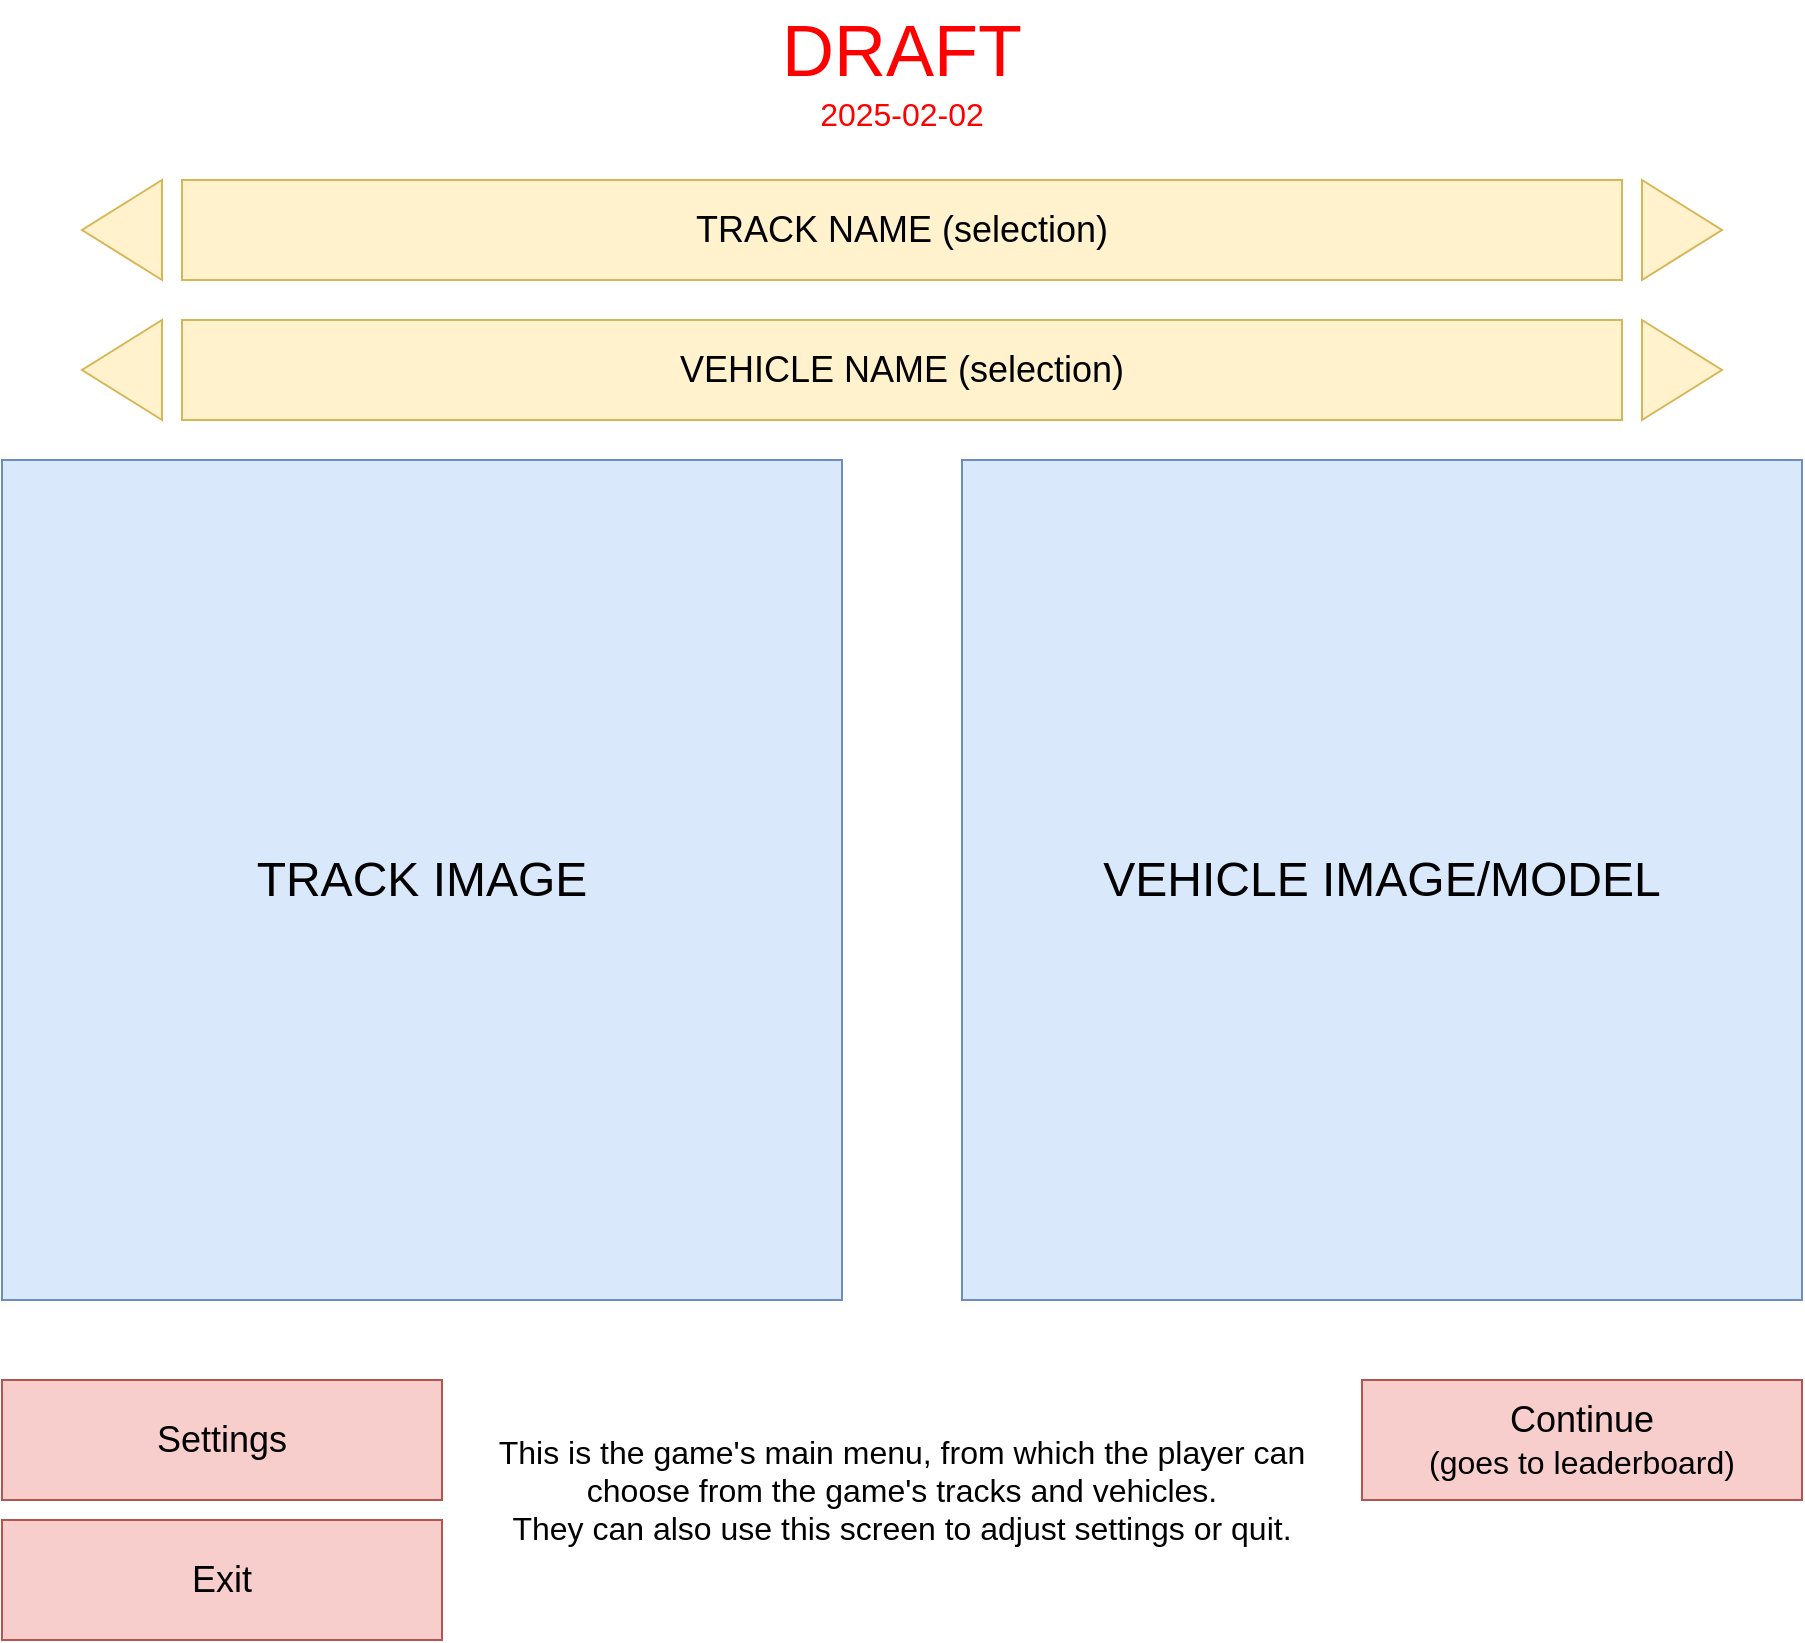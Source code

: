 <mxfile version="26.0.10">
  <diagram name="Page-1" id="ixhQH_wI5r04TIeVA5CD">
    <mxGraphModel dx="1434" dy="912" grid="1" gridSize="10" guides="1" tooltips="1" connect="1" arrows="1" fold="1" page="1" pageScale="1" pageWidth="1100" pageHeight="850" math="0" shadow="0">
      <root>
        <mxCell id="0" />
        <mxCell id="1" parent="0" />
        <mxCell id="5LqRZ1k8pEp_tbQ5V-Lb-3" value="&lt;font style=&quot;font-size: 24px;&quot;&gt;TRACK IMAGE&lt;/font&gt;" style="whiteSpace=wrap;html=1;aspect=fixed;fillColor=#dae8fc;strokeColor=#6c8ebf;" vertex="1" parent="1">
          <mxGeometry x="100" y="240" width="420" height="420" as="geometry" />
        </mxCell>
        <mxCell id="5LqRZ1k8pEp_tbQ5V-Lb-4" value="&lt;font style=&quot;font-size: 24px;&quot;&gt;VEHICLE IMAGE/MODEL&lt;br&gt;&lt;/font&gt;" style="whiteSpace=wrap;html=1;aspect=fixed;fillColor=#dae8fc;strokeColor=#6c8ebf;" vertex="1" parent="1">
          <mxGeometry x="580" y="240" width="420" height="420" as="geometry" />
        </mxCell>
        <mxCell id="5LqRZ1k8pEp_tbQ5V-Lb-5" value="&lt;div&gt;&lt;font style=&quot;font-size: 18px;&quot;&gt;Continue&lt;/font&gt;&lt;/div&gt;&lt;font size=&quot;3&quot;&gt;(goes to leaderboard)&lt;/font&gt;" style="rounded=0;whiteSpace=wrap;html=1;fillColor=#f8cecc;strokeColor=#b85450;" vertex="1" parent="1">
          <mxGeometry x="780" y="700" width="220" height="60" as="geometry" />
        </mxCell>
        <mxCell id="5LqRZ1k8pEp_tbQ5V-Lb-6" value="&lt;font style=&quot;font-size: 18px;&quot;&gt;TRACK NAME (selection)&lt;br&gt;&lt;/font&gt;" style="rounded=0;whiteSpace=wrap;html=1;fillColor=#fff2cc;strokeColor=#d6b656;" vertex="1" parent="1">
          <mxGeometry x="190" y="100" width="720" height="50" as="geometry" />
        </mxCell>
        <mxCell id="5LqRZ1k8pEp_tbQ5V-Lb-7" value="&lt;font style=&quot;font-size: 18px;&quot;&gt;VEHICLE NAME (selection)&lt;br&gt;&lt;/font&gt;" style="rounded=0;whiteSpace=wrap;html=1;fillColor=#fff2cc;strokeColor=#d6b656;" vertex="1" parent="1">
          <mxGeometry x="190" y="170" width="720" height="50" as="geometry" />
        </mxCell>
        <mxCell id="5LqRZ1k8pEp_tbQ5V-Lb-8" value="" style="triangle;whiteSpace=wrap;html=1;fillColor=#fff2cc;strokeColor=#d6b656;" vertex="1" parent="1">
          <mxGeometry x="920" y="100" width="40" height="50" as="geometry" />
        </mxCell>
        <mxCell id="5LqRZ1k8pEp_tbQ5V-Lb-9" value="" style="triangle;whiteSpace=wrap;html=1;rotation=-180;fillColor=#fff2cc;strokeColor=#d6b656;" vertex="1" parent="1">
          <mxGeometry x="140" y="170" width="40" height="50" as="geometry" />
        </mxCell>
        <mxCell id="5LqRZ1k8pEp_tbQ5V-Lb-10" value="" style="triangle;whiteSpace=wrap;html=1;rotation=-180;fillColor=#fff2cc;strokeColor=#d6b656;" vertex="1" parent="1">
          <mxGeometry x="140" y="100" width="40" height="50" as="geometry" />
        </mxCell>
        <mxCell id="5LqRZ1k8pEp_tbQ5V-Lb-11" value="" style="triangle;whiteSpace=wrap;html=1;fillColor=#fff2cc;strokeColor=#d6b656;" vertex="1" parent="1">
          <mxGeometry x="920" y="170" width="40" height="50" as="geometry" />
        </mxCell>
        <mxCell id="5LqRZ1k8pEp_tbQ5V-Lb-12" value="&lt;div&gt;&lt;font style=&quot;font-size: 36px; color: rgb(255, 0, 0);&quot;&gt;DRAFT&lt;/font&gt;&lt;/div&gt;&lt;div&gt;&lt;font style=&quot;color: rgb(255, 0, 0);&quot; size=&quot;3&quot;&gt;2025-02-02&lt;/font&gt;&lt;font style=&quot;color: rgba(0, 0, 0, 0);&quot; size=&quot;3&quot;&gt;&lt;br&gt;&lt;/font&gt;&lt;/div&gt;" style="text;html=1;align=center;verticalAlign=middle;whiteSpace=wrap;rounded=0;" vertex="1" parent="1">
          <mxGeometry x="440" y="10" width="220" height="70" as="geometry" />
        </mxCell>
        <mxCell id="5LqRZ1k8pEp_tbQ5V-Lb-13" value="&lt;div&gt;&lt;font size=&quot;3&quot;&gt;This is the game&#39;s main menu, from which the player can choose from the game&#39;s tracks and vehicles.&lt;/font&gt;&lt;/div&gt;&lt;div&gt;&lt;font size=&quot;3&quot;&gt;They can also use this screen to adjust settings or quit.&lt;br&gt;&lt;/font&gt;&lt;/div&gt;" style="text;html=1;align=center;verticalAlign=middle;whiteSpace=wrap;rounded=0;" vertex="1" parent="1">
          <mxGeometry x="330" y="700" width="440" height="110" as="geometry" />
        </mxCell>
        <mxCell id="5LqRZ1k8pEp_tbQ5V-Lb-14" value="&lt;div&gt;&lt;font style=&quot;font-size: 18px;&quot;&gt;Settings&lt;/font&gt;&lt;/div&gt;" style="rounded=0;whiteSpace=wrap;html=1;fillColor=#f8cecc;strokeColor=#b85450;" vertex="1" parent="1">
          <mxGeometry x="100" y="700" width="220" height="60" as="geometry" />
        </mxCell>
        <mxCell id="5LqRZ1k8pEp_tbQ5V-Lb-15" value="&lt;font style=&quot;font-size: 18px;&quot;&gt;Exit&lt;/font&gt;" style="rounded=0;whiteSpace=wrap;html=1;fillColor=#f8cecc;strokeColor=#b85450;" vertex="1" parent="1">
          <mxGeometry x="100" y="770" width="220" height="60" as="geometry" />
        </mxCell>
      </root>
    </mxGraphModel>
  </diagram>
</mxfile>
